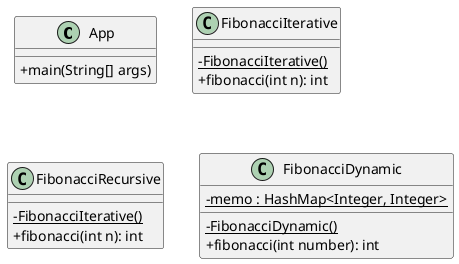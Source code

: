 @startuml
skinparam classAttributeIconSize 0

class App {
    + main(String[] args)
}

class FibonacciIterative {
    - {static} FibonacciIterative()
    + fibonacci(int n): int
}

class FibonacciRecursive {
    - {static} FibonacciIterative()
    + fibonacci(int n): int
}

class FibonacciDynamic {
    -{static} memo : HashMap<Integer, Integer>
    - {static}FibonacciDynamic()
    + fibonacci(int number): int
}


@enduml